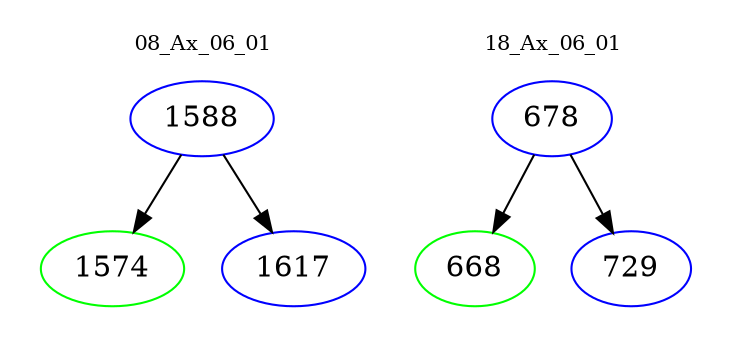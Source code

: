 digraph{
subgraph cluster_0 {
color = white
label = "08_Ax_06_01";
fontsize=10;
T0_1588 [label="1588", color="blue"]
T0_1588 -> T0_1574 [color="black"]
T0_1574 [label="1574", color="green"]
T0_1588 -> T0_1617 [color="black"]
T0_1617 [label="1617", color="blue"]
}
subgraph cluster_1 {
color = white
label = "18_Ax_06_01";
fontsize=10;
T1_678 [label="678", color="blue"]
T1_678 -> T1_668 [color="black"]
T1_668 [label="668", color="green"]
T1_678 -> T1_729 [color="black"]
T1_729 [label="729", color="blue"]
}
}
